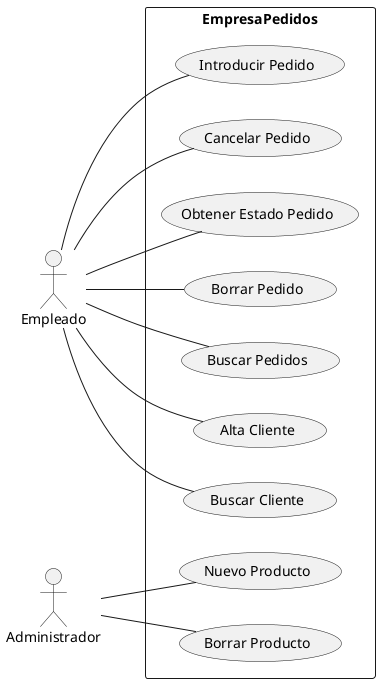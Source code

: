 @startuml

left to right direction

:Empleado: as e
:Administrador: as a

rectangle EmpresaPedidos {
e -- (Introducir Pedido)
e -- (Cancelar Pedido)
e -- (Obtener Estado Pedido)
e -- (Borrar Pedido)
e -- (Buscar Pedidos)
e -- (Alta Cliente)
e -- (Buscar Cliente)
a -- (Nuevo Producto)
a -- (Borrar Producto)
}

@enduml